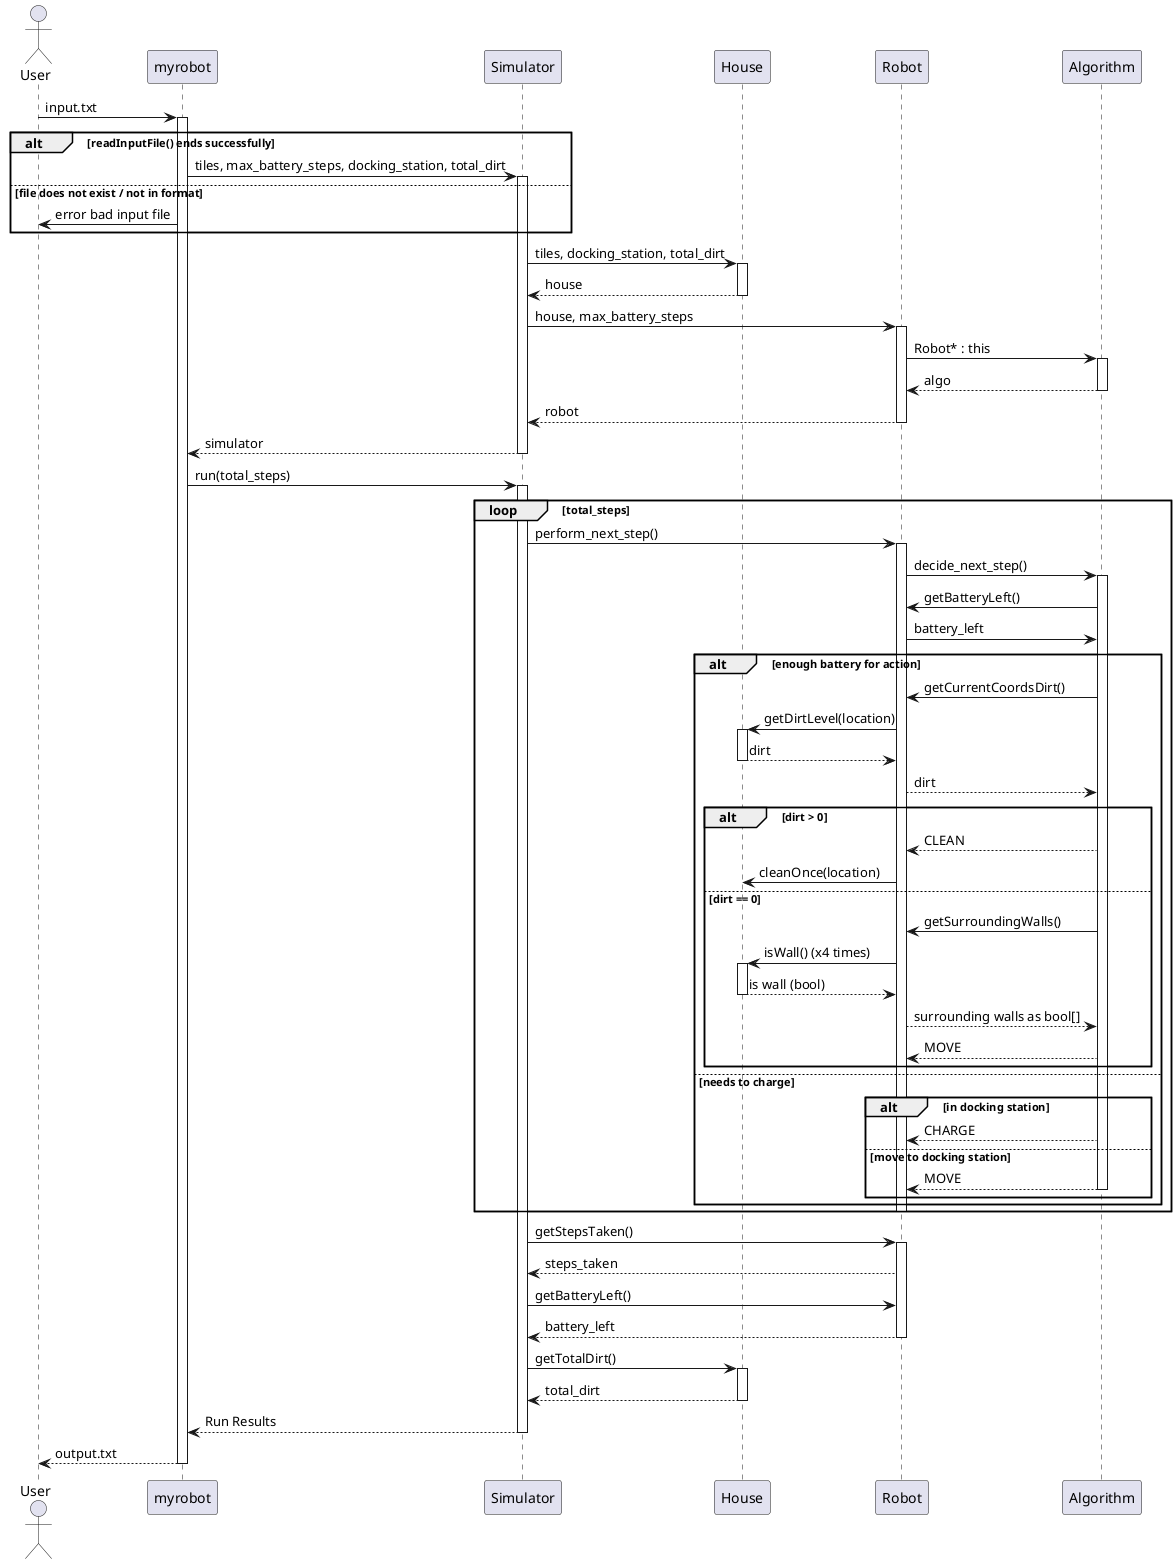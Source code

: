 @startuml inline_umlgraph_1.png
actor User

participant myrobot

participant Simulator

participant House
participant Robot

participant Algorithm
User->myrobot:input.txt
activate myrobot
alt readInputFile() ends successfully
myrobot->Simulator:tiles, max_battery_steps, docking_station, total_dirt
activate Simulator
else file does not exist / not in format
User<-myrobot:error bad input file
end
Simulator->House:tiles, docking_station, total_dirt
activate House
Simulator<--House:house
deactivate House
Simulator->Robot:house, max_battery_steps
activate Robot
Robot->Algorithm:Robot* : this
activate Algorithm
Robot<--Algorithm:algo
deactivate Algorithm
Simulator<--Robot:robot
deactivate Robot
myrobot<--Simulator:simulator
deactivate Simulator

myrobot->Simulator:run(total_steps)
activate Simulator

loop total_steps
Simulator->Robot:perform_next_step()
activate Robot

Robot->Algorithm:decide_next_step()
activate Algorithm
Robot<-Algorithm:getBatteryLeft()
Robot->Algorithm:battery_left
alt enough battery for action
Robot<-Algorithm:getCurrentCoordsDirt()
House<-Robot:getDirtLevel(location)
activate House
House-->Robot:dirt
deactivate House
Robot-->Algorithm:dirt

alt dirt > 0
Robot<--Algorithm:CLEAN
House<-Robot:cleanOnce(location)
else dirt == 0
Robot<-Algorithm:getSurroundingWalls()
House<-Robot:isWall() (x4 times)
activate House
House-->Robot:is wall (bool)
deactivate House
Robot-->Algorithm:surrounding walls as bool[]
Robot<--Algorithm:MOVE

end
else needs to charge

alt in docking station
Robot<--Algorithm:CHARGE
else move to docking station


Robot<--Algorithm:MOVE
deactivate Algorithm
end
end
deactivate Robot
end

Simulator->Robot:getStepsTaken()
activate Robot
Simulator<--Robot:steps_taken
Simulator->Robot:getBatteryLeft()
Simulator<--Robot:battery_left
deactivate Robot
Simulator->House:getTotalDirt()
activate House
Simulator<--House:total_dirt
deactivate House
myrobot<--Simulator:Run Results
deactivate Simulator

User<--myrobot:output.txt
deactivate myrobot
@enduml
@startuml inline_umlgraph_2.eps
actor User

participant myrobot

participant Simulator

participant House
participant Robot

participant Algorithm
User->myrobot:input.txt
activate myrobot
alt readInputFile() ends successfully
myrobot->Simulator:tiles, max_battery_steps, docking_station, total_dirt
activate Simulator
else file does not exist / not in format
User<-myrobot:error bad input file
end
Simulator->House:tiles, docking_station, total_dirt
activate House
Simulator<--House:house
deactivate House
Simulator->Robot:house, max_battery_steps
activate Robot
Robot->Algorithm:Robot* : this
activate Algorithm
Robot<--Algorithm:algo
deactivate Algorithm
Simulator<--Robot:robot
deactivate Robot
myrobot<--Simulator:simulator
deactivate Simulator

myrobot->Simulator:run(total_steps)
activate Simulator

loop total_steps
Simulator->Robot:perform_next_step()
activate Robot

Robot->Algorithm:decide_next_step()
activate Algorithm
Robot<-Algorithm:getBatteryLeft()
Robot->Algorithm:battery_left
alt enough battery for action
Robot<-Algorithm:getCurrentCoordsDirt()
House<-Robot:getDirtLevel(location)
activate House
House-->Robot:dirt
deactivate House
Robot-->Algorithm:dirt

alt dirt > 0
Robot<--Algorithm:CLEAN
House<-Robot:cleanOnce(location)
else dirt == 0
Robot<-Algorithm:getSurroundingWalls()
House<-Robot:isWall() (x4 times)
activate House
House-->Robot:is wall (bool)
deactivate House
Robot-->Algorithm:surrounding walls as bool[]
Robot<--Algorithm:MOVE

end
else needs to charge

alt in docking station
Robot<--Algorithm:CHARGE
else move to docking station


Robot<--Algorithm:MOVE
deactivate Algorithm
end
end
deactivate Robot
end

Simulator->Robot:getStepsTaken()
activate Robot
Simulator<--Robot:steps_taken
Simulator->Robot:getBatteryLeft()
Simulator<--Robot:battery_left
deactivate Robot
Simulator->House:getTotalDirt()
activate House
Simulator<--House:total_dirt
deactivate House
myrobot<--Simulator:Run Results
deactivate Simulator

User<--myrobot:output.txt
deactivate myrobot
@enduml
